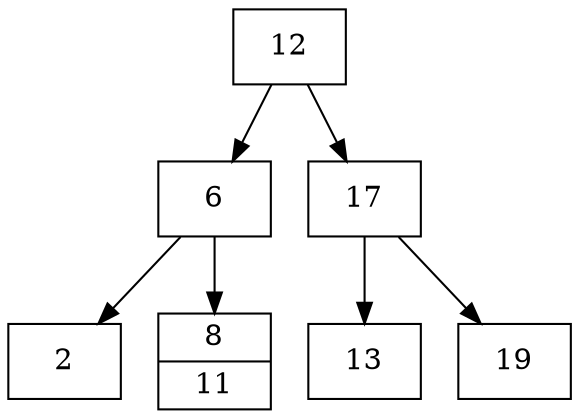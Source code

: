 digraph {
    node [shape = record];
    1442407170 [label="{12}"]
    1028566121 [label="{6}"]
    1118140819 [label="{2}"]
    1975012498 [label="{8|11}"]
    1808253012 [label="{17}"]
    589431969 [label="{13}"]
    1252169911 [label="{19}"]
    1442407170 -> 1028566121;
    1028566121 -> 1118140819;
    1028566121 -> 1975012498;
    1442407170 -> 1808253012;
    1808253012 -> 589431969;
    1808253012 -> 1252169911;
}
